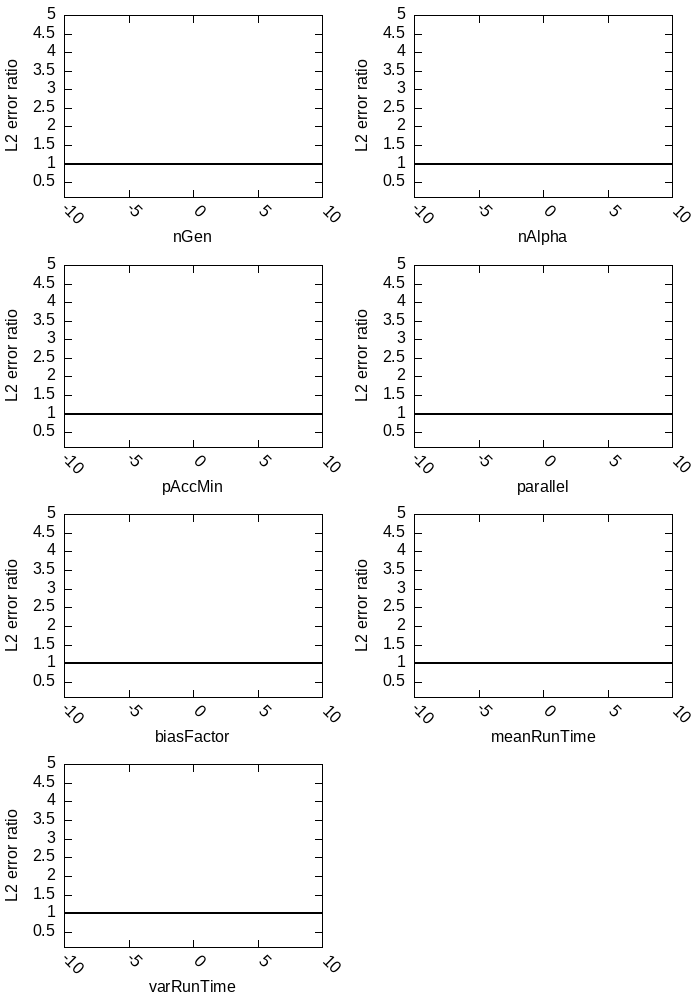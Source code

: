 output_path=ARG1
datafile=ARG2

set datafile separator ","

set terminal png truecolor size 700,1000 font ',12'
set output output_path

set key off

set multiplot layout 4,2

parameters = "nGen nAlpha pAccMin parallel biasFactor meanRunTime varRunTime"

set ylabel "L2 error ratio"
set yrange [0.1:5]
#set log y
set ytics format "%g"

do for [par in parameters] {
  set xlabel par
  set xtics rotate by -45
  plot datafile using par:"compL2Ratio" with dots lc 3, \
       1 with line lw 2 lc black
}

unset multiplot

